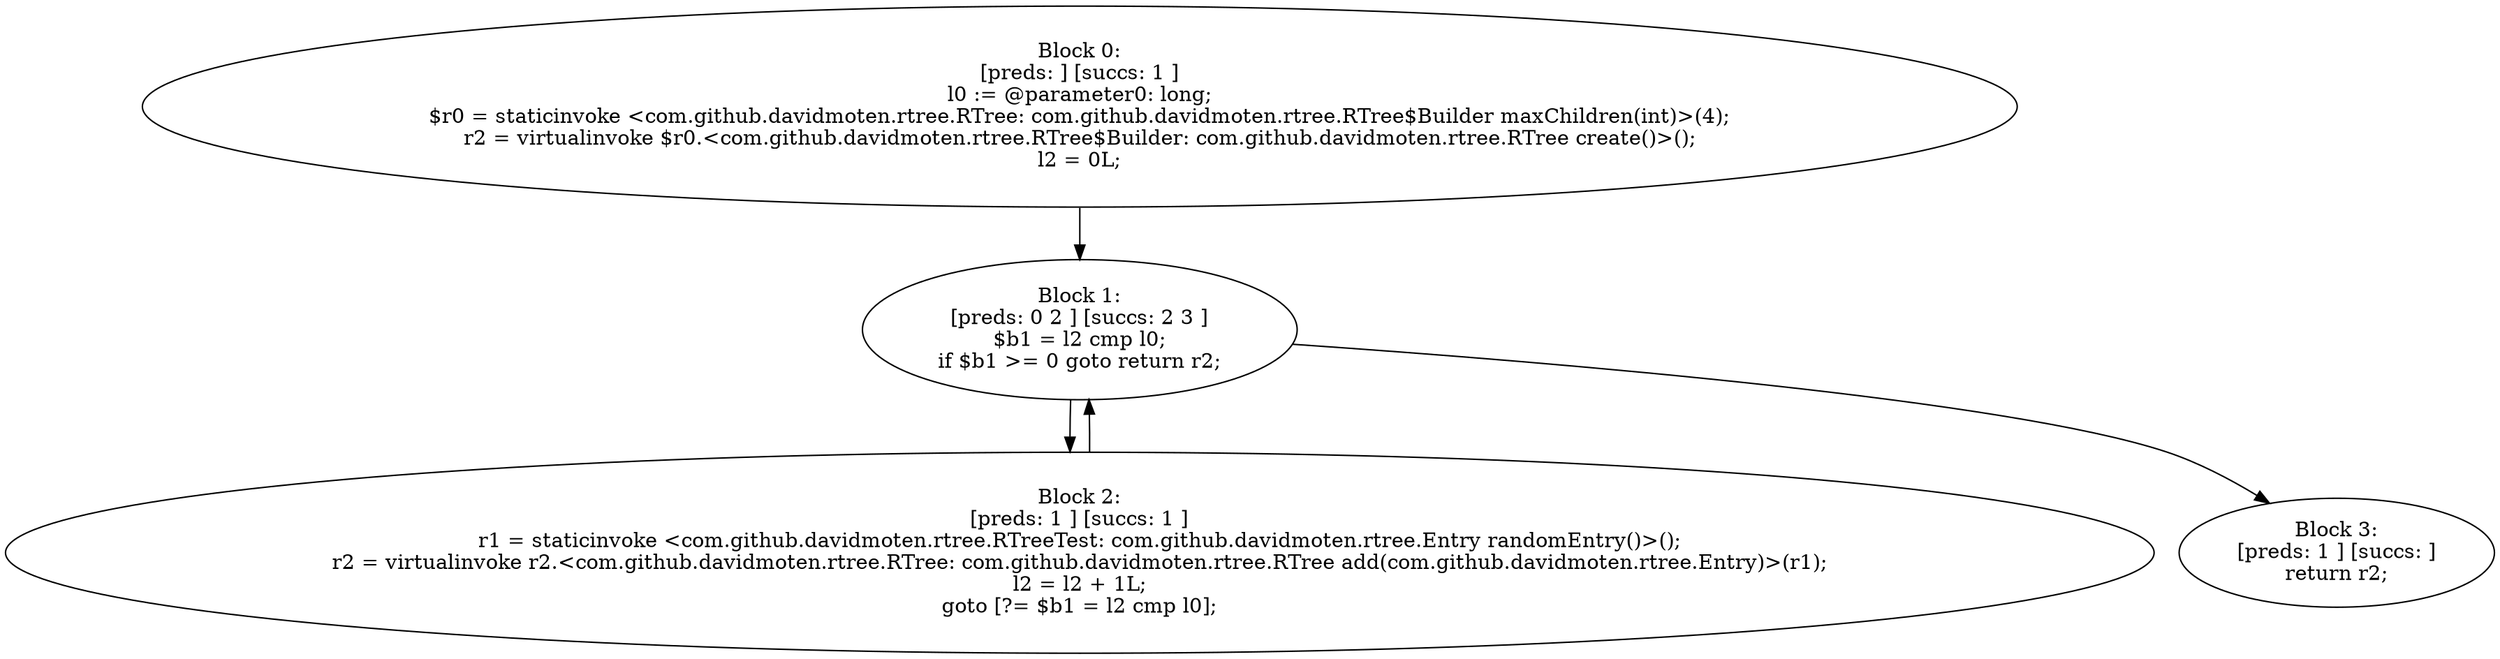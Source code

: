 digraph "unitGraph" {
    "Block 0:
[preds: ] [succs: 1 ]
l0 := @parameter0: long;
$r0 = staticinvoke <com.github.davidmoten.rtree.RTree: com.github.davidmoten.rtree.RTree$Builder maxChildren(int)>(4);
r2 = virtualinvoke $r0.<com.github.davidmoten.rtree.RTree$Builder: com.github.davidmoten.rtree.RTree create()>();
l2 = 0L;
"
    "Block 1:
[preds: 0 2 ] [succs: 2 3 ]
$b1 = l2 cmp l0;
if $b1 >= 0 goto return r2;
"
    "Block 2:
[preds: 1 ] [succs: 1 ]
r1 = staticinvoke <com.github.davidmoten.rtree.RTreeTest: com.github.davidmoten.rtree.Entry randomEntry()>();
r2 = virtualinvoke r2.<com.github.davidmoten.rtree.RTree: com.github.davidmoten.rtree.RTree add(com.github.davidmoten.rtree.Entry)>(r1);
l2 = l2 + 1L;
goto [?= $b1 = l2 cmp l0];
"
    "Block 3:
[preds: 1 ] [succs: ]
return r2;
"
    "Block 0:
[preds: ] [succs: 1 ]
l0 := @parameter0: long;
$r0 = staticinvoke <com.github.davidmoten.rtree.RTree: com.github.davidmoten.rtree.RTree$Builder maxChildren(int)>(4);
r2 = virtualinvoke $r0.<com.github.davidmoten.rtree.RTree$Builder: com.github.davidmoten.rtree.RTree create()>();
l2 = 0L;
"->"Block 1:
[preds: 0 2 ] [succs: 2 3 ]
$b1 = l2 cmp l0;
if $b1 >= 0 goto return r2;
";
    "Block 1:
[preds: 0 2 ] [succs: 2 3 ]
$b1 = l2 cmp l0;
if $b1 >= 0 goto return r2;
"->"Block 2:
[preds: 1 ] [succs: 1 ]
r1 = staticinvoke <com.github.davidmoten.rtree.RTreeTest: com.github.davidmoten.rtree.Entry randomEntry()>();
r2 = virtualinvoke r2.<com.github.davidmoten.rtree.RTree: com.github.davidmoten.rtree.RTree add(com.github.davidmoten.rtree.Entry)>(r1);
l2 = l2 + 1L;
goto [?= $b1 = l2 cmp l0];
";
    "Block 1:
[preds: 0 2 ] [succs: 2 3 ]
$b1 = l2 cmp l0;
if $b1 >= 0 goto return r2;
"->"Block 3:
[preds: 1 ] [succs: ]
return r2;
";
    "Block 2:
[preds: 1 ] [succs: 1 ]
r1 = staticinvoke <com.github.davidmoten.rtree.RTreeTest: com.github.davidmoten.rtree.Entry randomEntry()>();
r2 = virtualinvoke r2.<com.github.davidmoten.rtree.RTree: com.github.davidmoten.rtree.RTree add(com.github.davidmoten.rtree.Entry)>(r1);
l2 = l2 + 1L;
goto [?= $b1 = l2 cmp l0];
"->"Block 1:
[preds: 0 2 ] [succs: 2 3 ]
$b1 = l2 cmp l0;
if $b1 >= 0 goto return r2;
";
}
